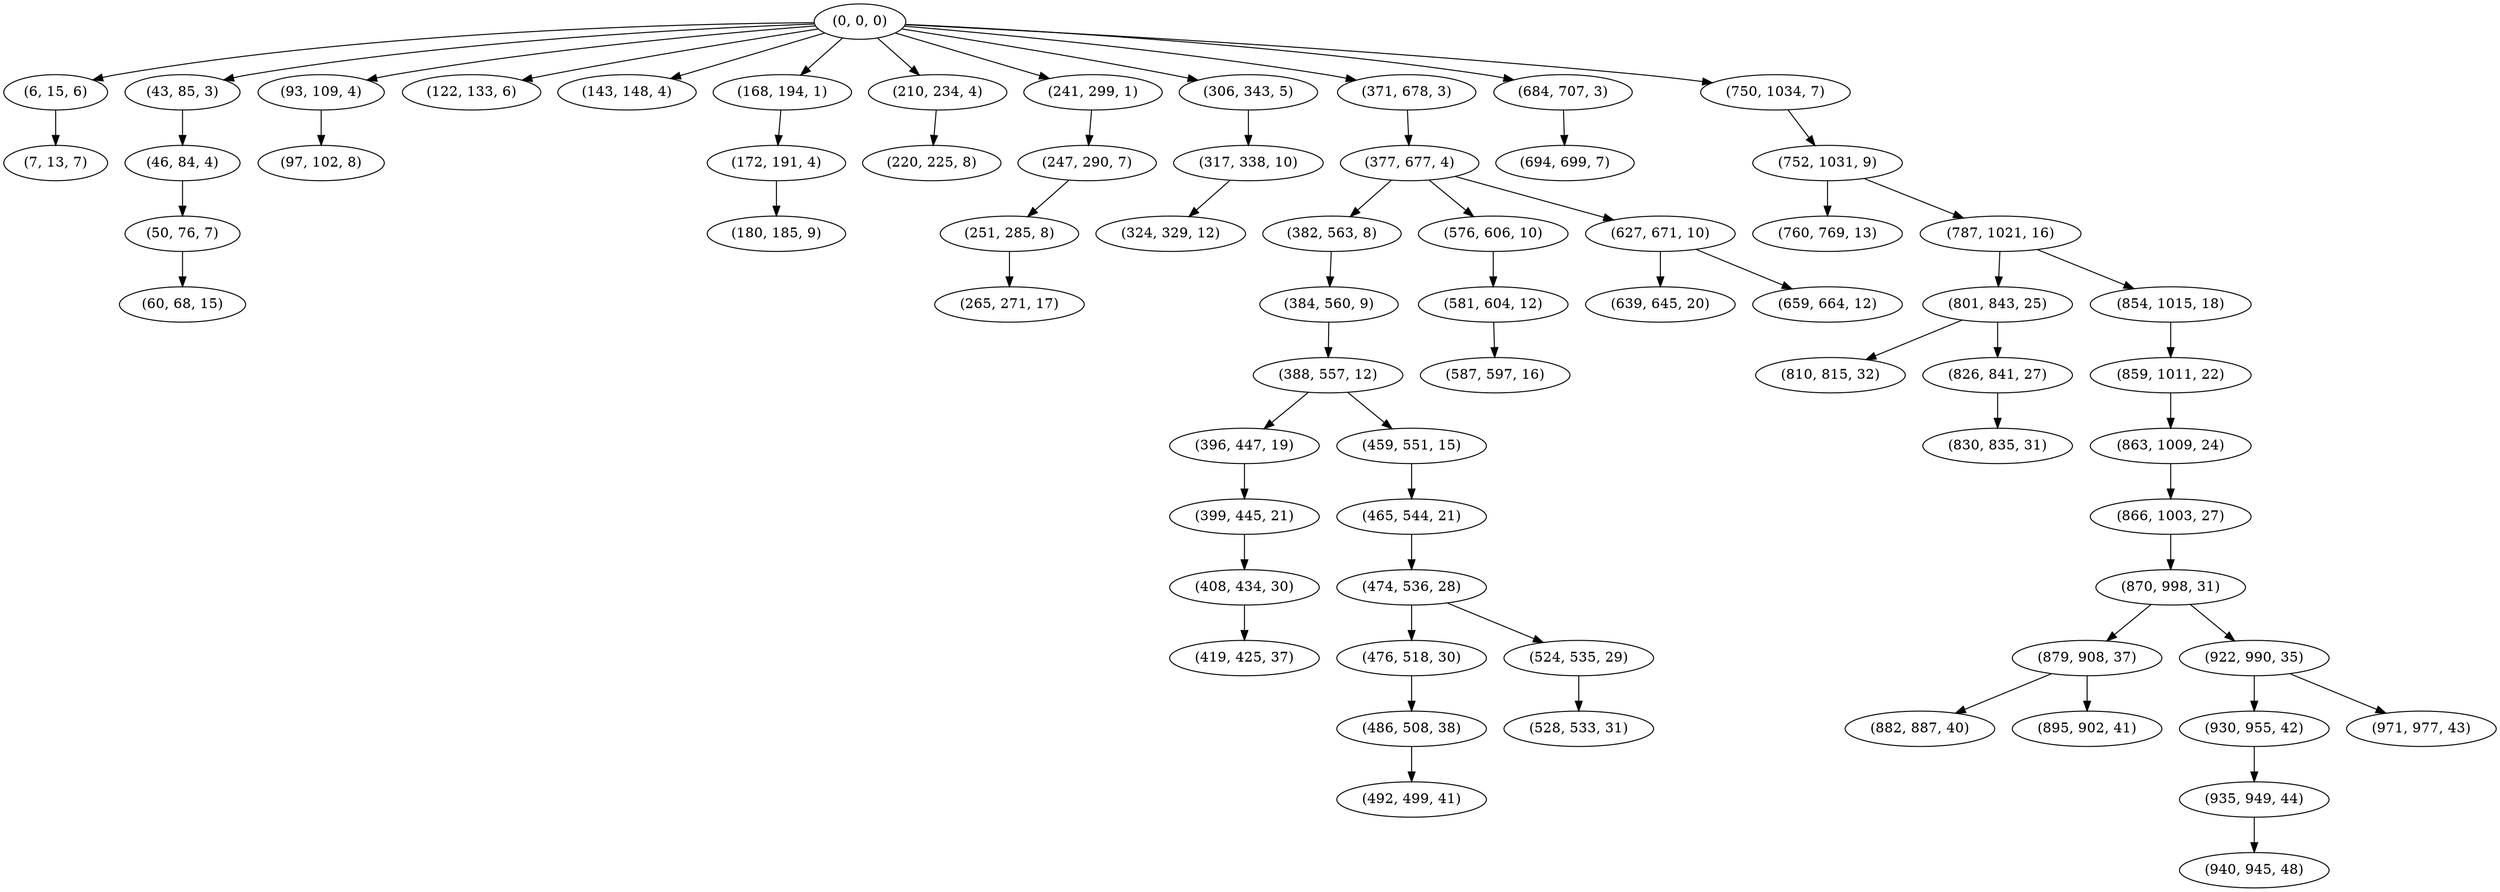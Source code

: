 digraph tree {
    "(0, 0, 0)";
    "(6, 15, 6)";
    "(7, 13, 7)";
    "(43, 85, 3)";
    "(46, 84, 4)";
    "(50, 76, 7)";
    "(60, 68, 15)";
    "(93, 109, 4)";
    "(97, 102, 8)";
    "(122, 133, 6)";
    "(143, 148, 4)";
    "(168, 194, 1)";
    "(172, 191, 4)";
    "(180, 185, 9)";
    "(210, 234, 4)";
    "(220, 225, 8)";
    "(241, 299, 1)";
    "(247, 290, 7)";
    "(251, 285, 8)";
    "(265, 271, 17)";
    "(306, 343, 5)";
    "(317, 338, 10)";
    "(324, 329, 12)";
    "(371, 678, 3)";
    "(377, 677, 4)";
    "(382, 563, 8)";
    "(384, 560, 9)";
    "(388, 557, 12)";
    "(396, 447, 19)";
    "(399, 445, 21)";
    "(408, 434, 30)";
    "(419, 425, 37)";
    "(459, 551, 15)";
    "(465, 544, 21)";
    "(474, 536, 28)";
    "(476, 518, 30)";
    "(486, 508, 38)";
    "(492, 499, 41)";
    "(524, 535, 29)";
    "(528, 533, 31)";
    "(576, 606, 10)";
    "(581, 604, 12)";
    "(587, 597, 16)";
    "(627, 671, 10)";
    "(639, 645, 20)";
    "(659, 664, 12)";
    "(684, 707, 3)";
    "(694, 699, 7)";
    "(750, 1034, 7)";
    "(752, 1031, 9)";
    "(760, 769, 13)";
    "(787, 1021, 16)";
    "(801, 843, 25)";
    "(810, 815, 32)";
    "(826, 841, 27)";
    "(830, 835, 31)";
    "(854, 1015, 18)";
    "(859, 1011, 22)";
    "(863, 1009, 24)";
    "(866, 1003, 27)";
    "(870, 998, 31)";
    "(879, 908, 37)";
    "(882, 887, 40)";
    "(895, 902, 41)";
    "(922, 990, 35)";
    "(930, 955, 42)";
    "(935, 949, 44)";
    "(940, 945, 48)";
    "(971, 977, 43)";
    "(0, 0, 0)" -> "(6, 15, 6)";
    "(0, 0, 0)" -> "(43, 85, 3)";
    "(0, 0, 0)" -> "(93, 109, 4)";
    "(0, 0, 0)" -> "(122, 133, 6)";
    "(0, 0, 0)" -> "(143, 148, 4)";
    "(0, 0, 0)" -> "(168, 194, 1)";
    "(0, 0, 0)" -> "(210, 234, 4)";
    "(0, 0, 0)" -> "(241, 299, 1)";
    "(0, 0, 0)" -> "(306, 343, 5)";
    "(0, 0, 0)" -> "(371, 678, 3)";
    "(0, 0, 0)" -> "(684, 707, 3)";
    "(0, 0, 0)" -> "(750, 1034, 7)";
    "(6, 15, 6)" -> "(7, 13, 7)";
    "(43, 85, 3)" -> "(46, 84, 4)";
    "(46, 84, 4)" -> "(50, 76, 7)";
    "(50, 76, 7)" -> "(60, 68, 15)";
    "(93, 109, 4)" -> "(97, 102, 8)";
    "(168, 194, 1)" -> "(172, 191, 4)";
    "(172, 191, 4)" -> "(180, 185, 9)";
    "(210, 234, 4)" -> "(220, 225, 8)";
    "(241, 299, 1)" -> "(247, 290, 7)";
    "(247, 290, 7)" -> "(251, 285, 8)";
    "(251, 285, 8)" -> "(265, 271, 17)";
    "(306, 343, 5)" -> "(317, 338, 10)";
    "(317, 338, 10)" -> "(324, 329, 12)";
    "(371, 678, 3)" -> "(377, 677, 4)";
    "(377, 677, 4)" -> "(382, 563, 8)";
    "(377, 677, 4)" -> "(576, 606, 10)";
    "(377, 677, 4)" -> "(627, 671, 10)";
    "(382, 563, 8)" -> "(384, 560, 9)";
    "(384, 560, 9)" -> "(388, 557, 12)";
    "(388, 557, 12)" -> "(396, 447, 19)";
    "(388, 557, 12)" -> "(459, 551, 15)";
    "(396, 447, 19)" -> "(399, 445, 21)";
    "(399, 445, 21)" -> "(408, 434, 30)";
    "(408, 434, 30)" -> "(419, 425, 37)";
    "(459, 551, 15)" -> "(465, 544, 21)";
    "(465, 544, 21)" -> "(474, 536, 28)";
    "(474, 536, 28)" -> "(476, 518, 30)";
    "(474, 536, 28)" -> "(524, 535, 29)";
    "(476, 518, 30)" -> "(486, 508, 38)";
    "(486, 508, 38)" -> "(492, 499, 41)";
    "(524, 535, 29)" -> "(528, 533, 31)";
    "(576, 606, 10)" -> "(581, 604, 12)";
    "(581, 604, 12)" -> "(587, 597, 16)";
    "(627, 671, 10)" -> "(639, 645, 20)";
    "(627, 671, 10)" -> "(659, 664, 12)";
    "(684, 707, 3)" -> "(694, 699, 7)";
    "(750, 1034, 7)" -> "(752, 1031, 9)";
    "(752, 1031, 9)" -> "(760, 769, 13)";
    "(752, 1031, 9)" -> "(787, 1021, 16)";
    "(787, 1021, 16)" -> "(801, 843, 25)";
    "(787, 1021, 16)" -> "(854, 1015, 18)";
    "(801, 843, 25)" -> "(810, 815, 32)";
    "(801, 843, 25)" -> "(826, 841, 27)";
    "(826, 841, 27)" -> "(830, 835, 31)";
    "(854, 1015, 18)" -> "(859, 1011, 22)";
    "(859, 1011, 22)" -> "(863, 1009, 24)";
    "(863, 1009, 24)" -> "(866, 1003, 27)";
    "(866, 1003, 27)" -> "(870, 998, 31)";
    "(870, 998, 31)" -> "(879, 908, 37)";
    "(870, 998, 31)" -> "(922, 990, 35)";
    "(879, 908, 37)" -> "(882, 887, 40)";
    "(879, 908, 37)" -> "(895, 902, 41)";
    "(922, 990, 35)" -> "(930, 955, 42)";
    "(922, 990, 35)" -> "(971, 977, 43)";
    "(930, 955, 42)" -> "(935, 949, 44)";
    "(935, 949, 44)" -> "(940, 945, 48)";
}

